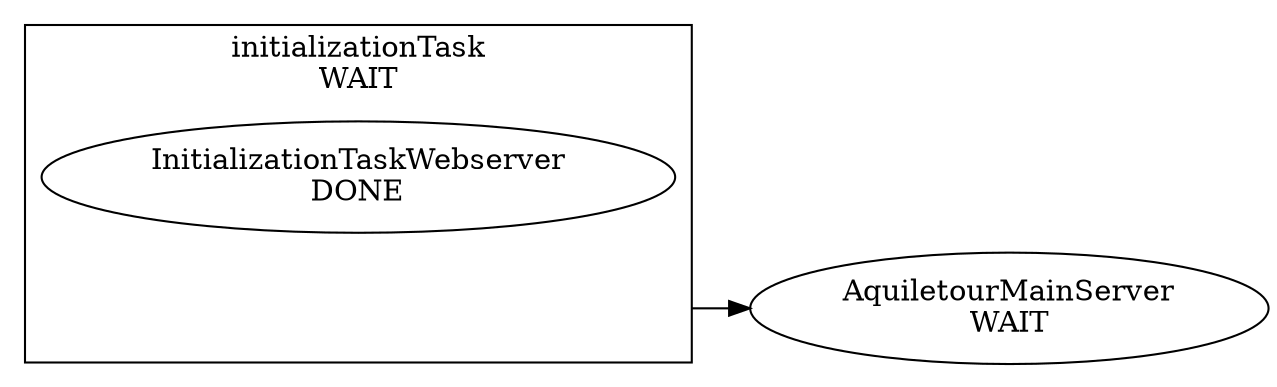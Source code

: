 digraph "TMP_01" {
graph ["rankdir"="LR","compound"="true"]
"AquiletourMainServer" ["label"="AquiletourMainServer\nWAIT"]
subgraph "cluster_initializationTask" {
graph ["rankdir"="LR","label"="initializationTask\nWAIT"]
"initializationTask_InitializationTaskWebserver" ["label"="InitializationTaskWebserver\nDONE"]
"__initializationTask__" ["shape"="none","style"="invis","label"=""]
}
"__initializationTask__" -> "AquiletourMainServer" ["ltail"="cluster_initializationTask"]
}